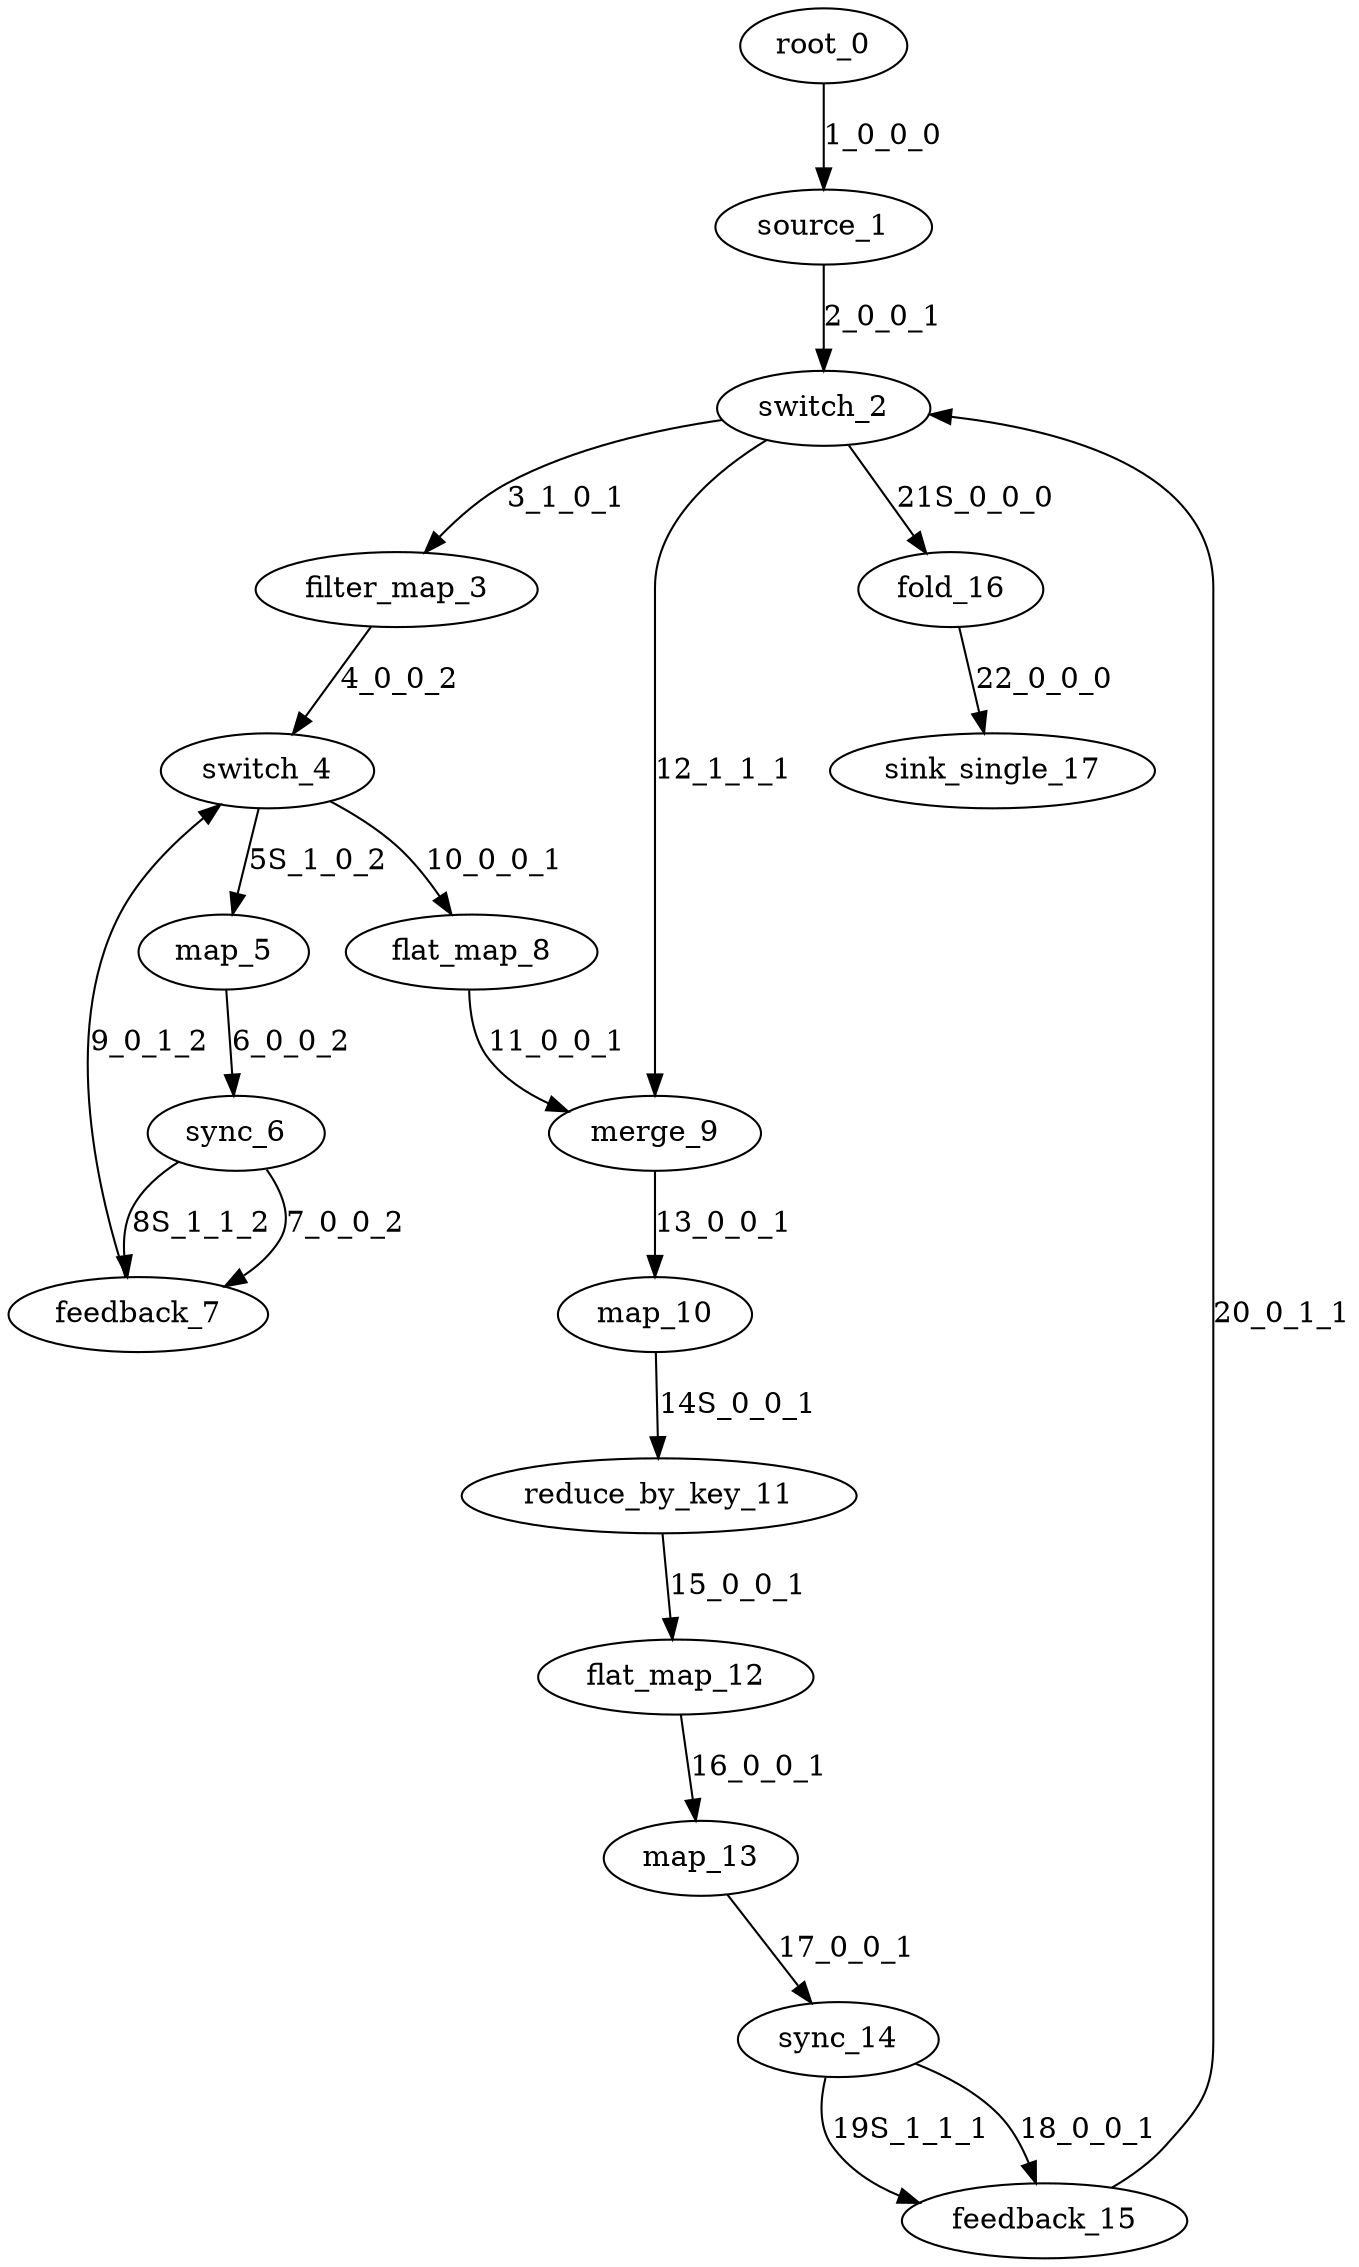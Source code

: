 digraph ping_pong {
    root_0[label="root_0"];
    source_1[label="source_1"];
    switch_2[label="switch_2"];
    filter_map_3[label="filter_map_3"];
    switch_4[label="switch_4"];
    map_5[label="map_5"];
    sync_6[label="sync_6"];
    feedback_7[label="feedback_7"];
    flat_map_8[label="flat_map_8"];
    merge_9[label="merge_9"];
    map_10[label="map_10"];
    reduce_by_key_11[label="reduce_by_key_11"];
    flat_map_12[label="flat_map_12"];
    map_13[label="map_13"];
    sync_14[label="sync_14"];
    feedback_15[label="feedback_15"];
    fold_16[label="fold_16"];
    sink_single_17[label="sink_single_17"];
    root_0 -> source_1[label="1_0_0_0"];
    source_1 -> switch_2[label="2_0_0_1"];
    switch_2 -> filter_map_3[label="3_1_0_1"];
    filter_map_3 -> switch_4[label="4_0_0_2"];
    switch_4 -> map_5[label="5S_1_0_2"];
    map_5 -> sync_6[label="6_0_0_2"];
    sync_6 -> feedback_7[label="7_0_0_2"];
    sync_6 -> feedback_7[label="8S_1_1_2"];
    feedback_7 -> switch_4[label="9_0_1_2"];
    switch_4 -> flat_map_8[label="10_0_0_1"];
    flat_map_8 -> merge_9[label="11_0_0_1"];
    switch_2 -> merge_9[label="12_1_1_1"];
    merge_9 -> map_10[label="13_0_0_1"];
    map_10 -> reduce_by_key_11[label="14S_0_0_1"];
    reduce_by_key_11 -> flat_map_12[label="15_0_0_1"];
    flat_map_12 -> map_13[label="16_0_0_1"];
    map_13 -> sync_14[label="17_0_0_1"];
    sync_14 -> feedback_15[label="18_0_0_1"];
    sync_14 -> feedback_15[label="19S_1_1_1"];
    feedback_15 -> switch_2[label="20_0_1_1"];
    switch_2 -> fold_16[label="21S_0_0_0"];
    fold_16 -> sink_single_17[label="22_0_0_0"];
}
